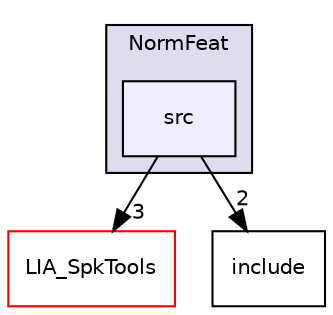 digraph "LIA_SpkDet/NormFeat/src" {
  compound=true
  node [ fontsize="10", fontname="Helvetica"];
  edge [ labelfontsize="10", labelfontname="Helvetica"];
  subgraph clusterdir_f8b088632bef2522c102fbc125b96aa5 {
    graph [ bgcolor="#ddddee", pencolor="black", label="NormFeat" fontname="Helvetica", fontsize="10", URL="dir_f8b088632bef2522c102fbc125b96aa5.html"]
  dir_efdbb58a33cc78975c7766426946a07c [shape=box, label="src", style="filled", fillcolor="#eeeeff", pencolor="black", URL="dir_efdbb58a33cc78975c7766426946a07c.html"];
  }
  dir_7b9f40c7474acebf25e66f966c5b9c6a [shape=box label="LIA_SpkTools" fillcolor="white" style="filled" color="red" URL="dir_7b9f40c7474acebf25e66f966c5b9c6a.html"];
  dir_e82e024ade8715235d8140d24870d63c [shape=box label="include" URL="dir_e82e024ade8715235d8140d24870d63c.html"];
  dir_efdbb58a33cc78975c7766426946a07c->dir_7b9f40c7474acebf25e66f966c5b9c6a [headlabel="3", labeldistance=1.5 headhref="dir_000075_000110.html"];
  dir_efdbb58a33cc78975c7766426946a07c->dir_e82e024ade8715235d8140d24870d63c [headlabel="2", labeldistance=1.5 headhref="dir_000075_000074.html"];
}
